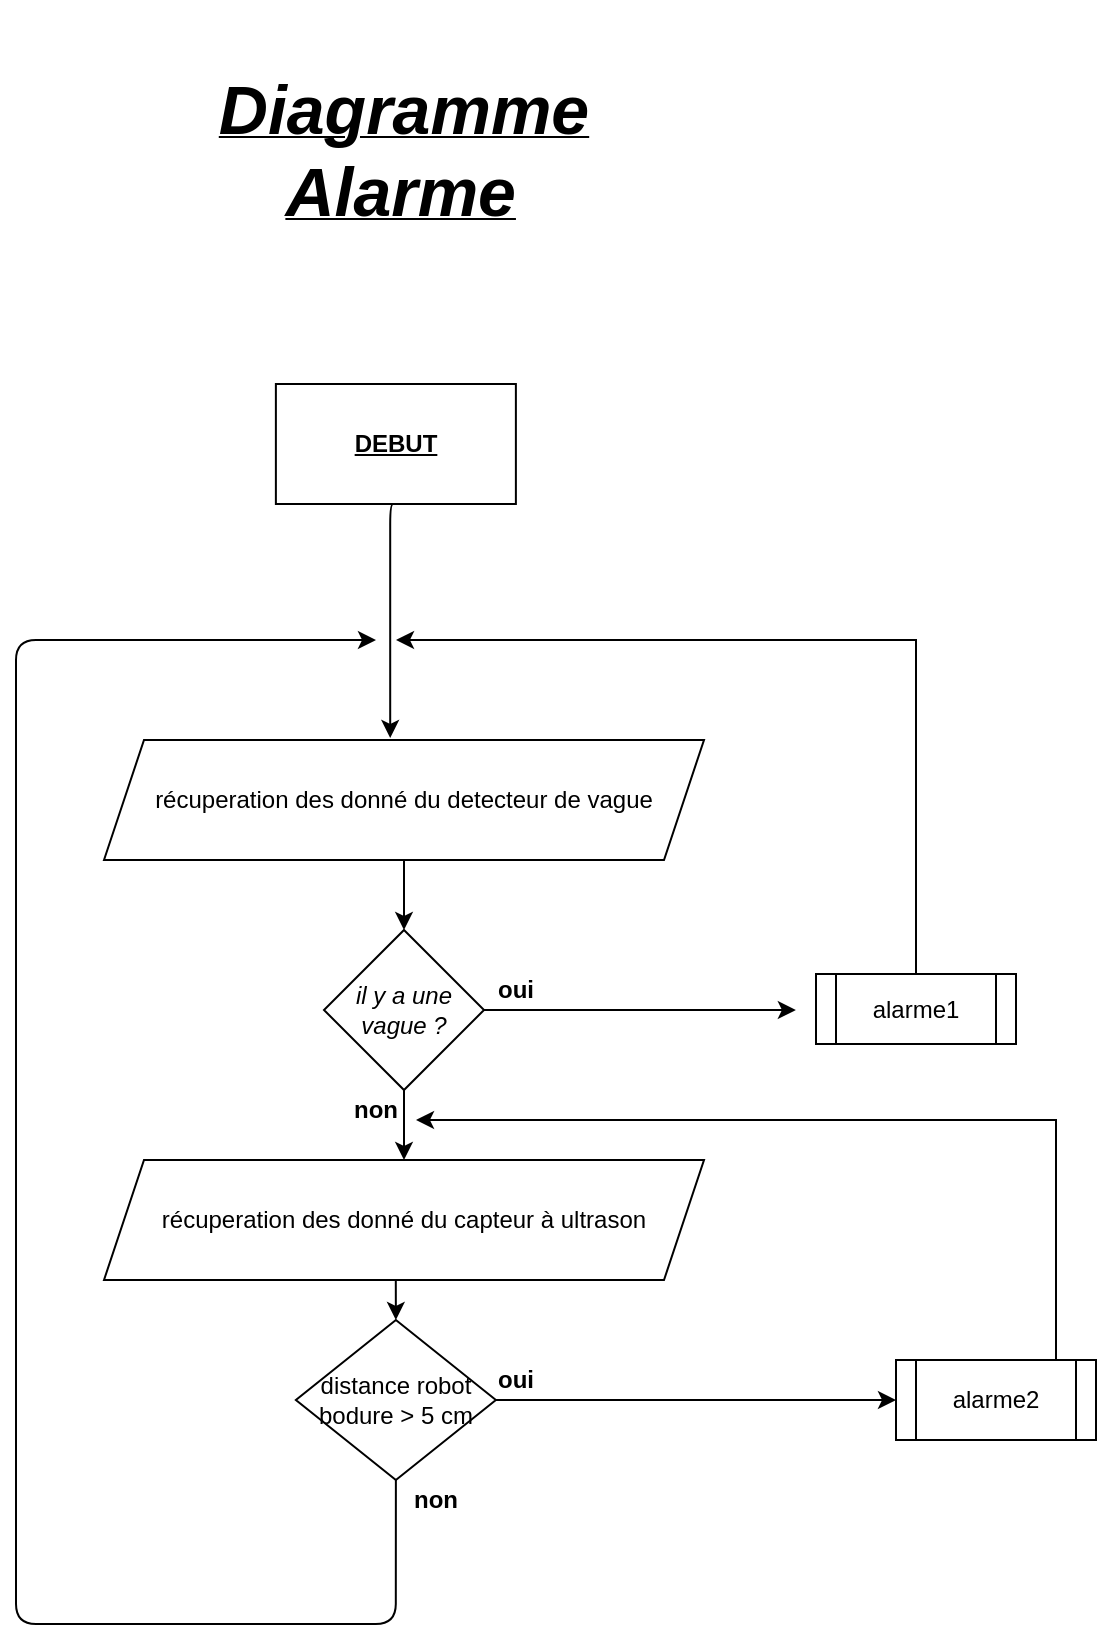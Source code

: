 <mxfile version="14.5.3" type="github">
  <diagram id="TpDNIWJ-9nRi3gumz-aJ" name="Page-1">
    <mxGraphModel dx="1422" dy="905" grid="1" gridSize="10" guides="1" tooltips="1" connect="1" arrows="1" fold="1" page="1" pageScale="1" pageWidth="827" pageHeight="1169" math="0" shadow="0">
      <root>
        <mxCell id="0" />
        <mxCell id="1" parent="0" />
        <mxCell id="n1vejqF0jE8eAnkQm3fS-3" style="edgeStyle=orthogonalEdgeStyle;orthogonalLoop=1;jettySize=auto;html=1;exitX=0.5;exitY=1;exitDx=0;exitDy=0;entryX=0.477;entryY=-0.017;entryDx=0;entryDy=0;entryPerimeter=0;" parent="1" source="n1vejqF0jE8eAnkQm3fS-1" edge="1" target="n1vejqF0jE8eAnkQm3fS-9">
          <mxGeometry relative="1" as="geometry">
            <mxPoint x="409.881" y="392" as="targetPoint" />
            <Array as="points">
              <mxPoint x="407" y="332" />
            </Array>
          </mxGeometry>
        </mxCell>
        <mxCell id="n1vejqF0jE8eAnkQm3fS-1" value="&lt;b&gt;&lt;u&gt;DEBUT&lt;/u&gt;&lt;/b&gt;" style="whiteSpace=wrap;html=1;" parent="1" vertex="1">
          <mxGeometry x="349.94" y="272" width="120" height="60" as="geometry" />
        </mxCell>
        <mxCell id="irZ6quhGgGSeQWCSmwvZ-8" style="edgeStyle=orthogonalEdgeStyle;rounded=0;orthogonalLoop=1;jettySize=auto;html=1;exitX=0.5;exitY=1;exitDx=0;exitDy=0;entryX=0.5;entryY=0;entryDx=0;entryDy=0;" edge="1" parent="1" source="n1vejqF0jE8eAnkQm3fS-9" target="n1vejqF0jE8eAnkQm3fS-12">
          <mxGeometry relative="1" as="geometry" />
        </mxCell>
        <mxCell id="n1vejqF0jE8eAnkQm3fS-9" value="récuperation des donné du detecteur de vague" style="shape=parallelogram;perimeter=parallelogramPerimeter;whiteSpace=wrap;html=1;fixedSize=1;" parent="1" vertex="1">
          <mxGeometry x="264" y="450" width="300" height="60" as="geometry" />
        </mxCell>
        <mxCell id="irZ6quhGgGSeQWCSmwvZ-6" style="edgeStyle=orthogonalEdgeStyle;rounded=0;orthogonalLoop=1;jettySize=auto;html=1;exitX=0.5;exitY=1;exitDx=0;exitDy=0;entryX=0.5;entryY=0;entryDx=0;entryDy=0;" edge="1" parent="1" source="n1vejqF0jE8eAnkQm3fS-12" target="n1vejqF0jE8eAnkQm3fS-27">
          <mxGeometry relative="1" as="geometry" />
        </mxCell>
        <mxCell id="n1vejqF0jE8eAnkQm3fS-12" value="&lt;i&gt;il y a une vague ?&lt;/i&gt;" style="rhombus;whiteSpace=wrap;html=1;" parent="1" vertex="1">
          <mxGeometry x="374" y="545" width="80" height="80" as="geometry" />
        </mxCell>
        <mxCell id="n1vejqF0jE8eAnkQm3fS-13" value="" style="endArrow=classic;html=1;exitX=1;exitY=0.5;exitDx=0;exitDy=0;entryX=0;entryY=0.5;entryDx=0;entryDy=0;" parent="1" source="n1vejqF0jE8eAnkQm3fS-12" edge="1">
          <mxGeometry width="50" height="50" relative="1" as="geometry">
            <mxPoint x="379.94" y="652" as="sourcePoint" />
            <mxPoint x="609.94" y="585" as="targetPoint" />
          </mxGeometry>
        </mxCell>
        <mxCell id="n1vejqF0jE8eAnkQm3fS-14" value="&lt;b&gt;oui&lt;/b&gt;" style="text;html=1;strokeColor=none;fillColor=none;align=center;verticalAlign=middle;whiteSpace=wrap;" parent="1" vertex="1">
          <mxGeometry x="449.94" y="565" width="40" height="20" as="geometry" />
        </mxCell>
        <mxCell id="n1vejqF0jE8eAnkQm3fS-17" value="&lt;b&gt;non&lt;/b&gt;" style="text;html=1;strokeColor=none;fillColor=none;align=center;verticalAlign=middle;whiteSpace=wrap;" parent="1" vertex="1">
          <mxGeometry x="380" y="625" width="40" height="20" as="geometry" />
        </mxCell>
        <mxCell id="n1vejqF0jE8eAnkQm3fS-20" style="edgeStyle=orthogonalEdgeStyle;orthogonalLoop=1;jettySize=auto;html=1;entryX=0;entryY=0.5;entryDx=0;entryDy=0;" parent="1" source="n1vejqF0jE8eAnkQm3fS-18" edge="1">
          <mxGeometry relative="1" as="geometry">
            <mxPoint x="660" y="780" as="targetPoint" />
            <Array as="points">
              <mxPoint x="520" y="780" />
              <mxPoint x="520" y="780" />
            </Array>
          </mxGeometry>
        </mxCell>
        <mxCell id="n1vejqF0jE8eAnkQm3fS-26" style="edgeStyle=orthogonalEdgeStyle;orthogonalLoop=1;jettySize=auto;html=1;exitX=0.5;exitY=1;exitDx=0;exitDy=0;" parent="1" source="n1vejqF0jE8eAnkQm3fS-18" edge="1">
          <mxGeometry relative="1" as="geometry">
            <mxPoint x="400" y="400" as="targetPoint" />
            <Array as="points">
              <mxPoint x="410" y="892" />
              <mxPoint x="220" y="892" />
              <mxPoint x="220" y="400" />
            </Array>
          </mxGeometry>
        </mxCell>
        <mxCell id="n1vejqF0jE8eAnkQm3fS-18" value="distance robot bodure &amp;gt; 5 cm" style="rhombus;whiteSpace=wrap;html=1;" parent="1" vertex="1">
          <mxGeometry x="359.94" y="740" width="100" height="80" as="geometry" />
        </mxCell>
        <mxCell id="n1vejqF0jE8eAnkQm3fS-21" value="&lt;b&gt;oui&lt;/b&gt;" style="text;html=1;strokeColor=none;fillColor=none;align=center;verticalAlign=middle;whiteSpace=wrap;" parent="1" vertex="1">
          <mxGeometry x="449.94" y="760" width="40" height="20" as="geometry" />
        </mxCell>
        <mxCell id="irZ6quhGgGSeQWCSmwvZ-7" style="edgeStyle=orthogonalEdgeStyle;rounded=0;orthogonalLoop=1;jettySize=auto;html=1;exitX=0.5;exitY=1;exitDx=0;exitDy=0;entryX=0.5;entryY=0;entryDx=0;entryDy=0;" edge="1" parent="1" source="n1vejqF0jE8eAnkQm3fS-27" target="n1vejqF0jE8eAnkQm3fS-18">
          <mxGeometry relative="1" as="geometry" />
        </mxCell>
        <mxCell id="n1vejqF0jE8eAnkQm3fS-27" value="récuperation des donné du capteur à ultrason" style="shape=parallelogram;perimeter=parallelogramPerimeter;whiteSpace=wrap;html=1;fixedSize=1;" parent="1" vertex="1">
          <mxGeometry x="264" y="660" width="300" height="60" as="geometry" />
        </mxCell>
        <mxCell id="n1vejqF0jE8eAnkQm3fS-32" value="&lt;b&gt;non&lt;/b&gt;" style="text;html=1;strokeColor=none;fillColor=none;align=center;verticalAlign=middle;whiteSpace=wrap;" parent="1" vertex="1">
          <mxGeometry x="409.94" y="820" width="40" height="20" as="geometry" />
        </mxCell>
        <mxCell id="n1vejqF0jE8eAnkQm3fS-33" value="&lt;b&gt;&lt;u&gt;&lt;i&gt;&lt;font style=&quot;font-size: 34px&quot;&gt;Diagramme Alarme&lt;/font&gt;&lt;/i&gt;&lt;/u&gt;&lt;/b&gt;&amp;nbsp;" style="text;html=1;strokeColor=none;fillColor=none;align=center;verticalAlign=middle;whiteSpace=wrap;rounded=0;sketch=0;" parent="1" vertex="1">
          <mxGeometry x="264" y="80" width="300" height="150" as="geometry" />
        </mxCell>
        <mxCell id="irZ6quhGgGSeQWCSmwvZ-9" style="edgeStyle=orthogonalEdgeStyle;rounded=0;orthogonalLoop=1;jettySize=auto;html=1;exitX=0.5;exitY=0;exitDx=0;exitDy=0;" edge="1" parent="1" source="irZ6quhGgGSeQWCSmwvZ-4">
          <mxGeometry relative="1" as="geometry">
            <mxPoint x="410" y="400" as="targetPoint" />
            <Array as="points">
              <mxPoint x="670" y="400" />
            </Array>
          </mxGeometry>
        </mxCell>
        <mxCell id="irZ6quhGgGSeQWCSmwvZ-4" value="alarme1" style="shape=process;whiteSpace=wrap;html=1;backgroundOutline=1;" vertex="1" parent="1">
          <mxGeometry x="620" y="567" width="100" height="35" as="geometry" />
        </mxCell>
        <mxCell id="irZ6quhGgGSeQWCSmwvZ-10" style="edgeStyle=orthogonalEdgeStyle;rounded=0;orthogonalLoop=1;jettySize=auto;html=1;exitX=0.75;exitY=0;exitDx=0;exitDy=0;" edge="1" parent="1" source="irZ6quhGgGSeQWCSmwvZ-5">
          <mxGeometry relative="1" as="geometry">
            <mxPoint x="420" y="640" as="targetPoint" />
            <mxPoint x="740" y="750" as="sourcePoint" />
            <Array as="points">
              <mxPoint x="740" y="760" />
              <mxPoint x="740" y="640" />
            </Array>
          </mxGeometry>
        </mxCell>
        <mxCell id="irZ6quhGgGSeQWCSmwvZ-5" value="alarme2" style="shape=process;whiteSpace=wrap;html=1;backgroundOutline=1;" vertex="1" parent="1">
          <mxGeometry x="660" y="760" width="100" height="40" as="geometry" />
        </mxCell>
      </root>
    </mxGraphModel>
  </diagram>
</mxfile>

